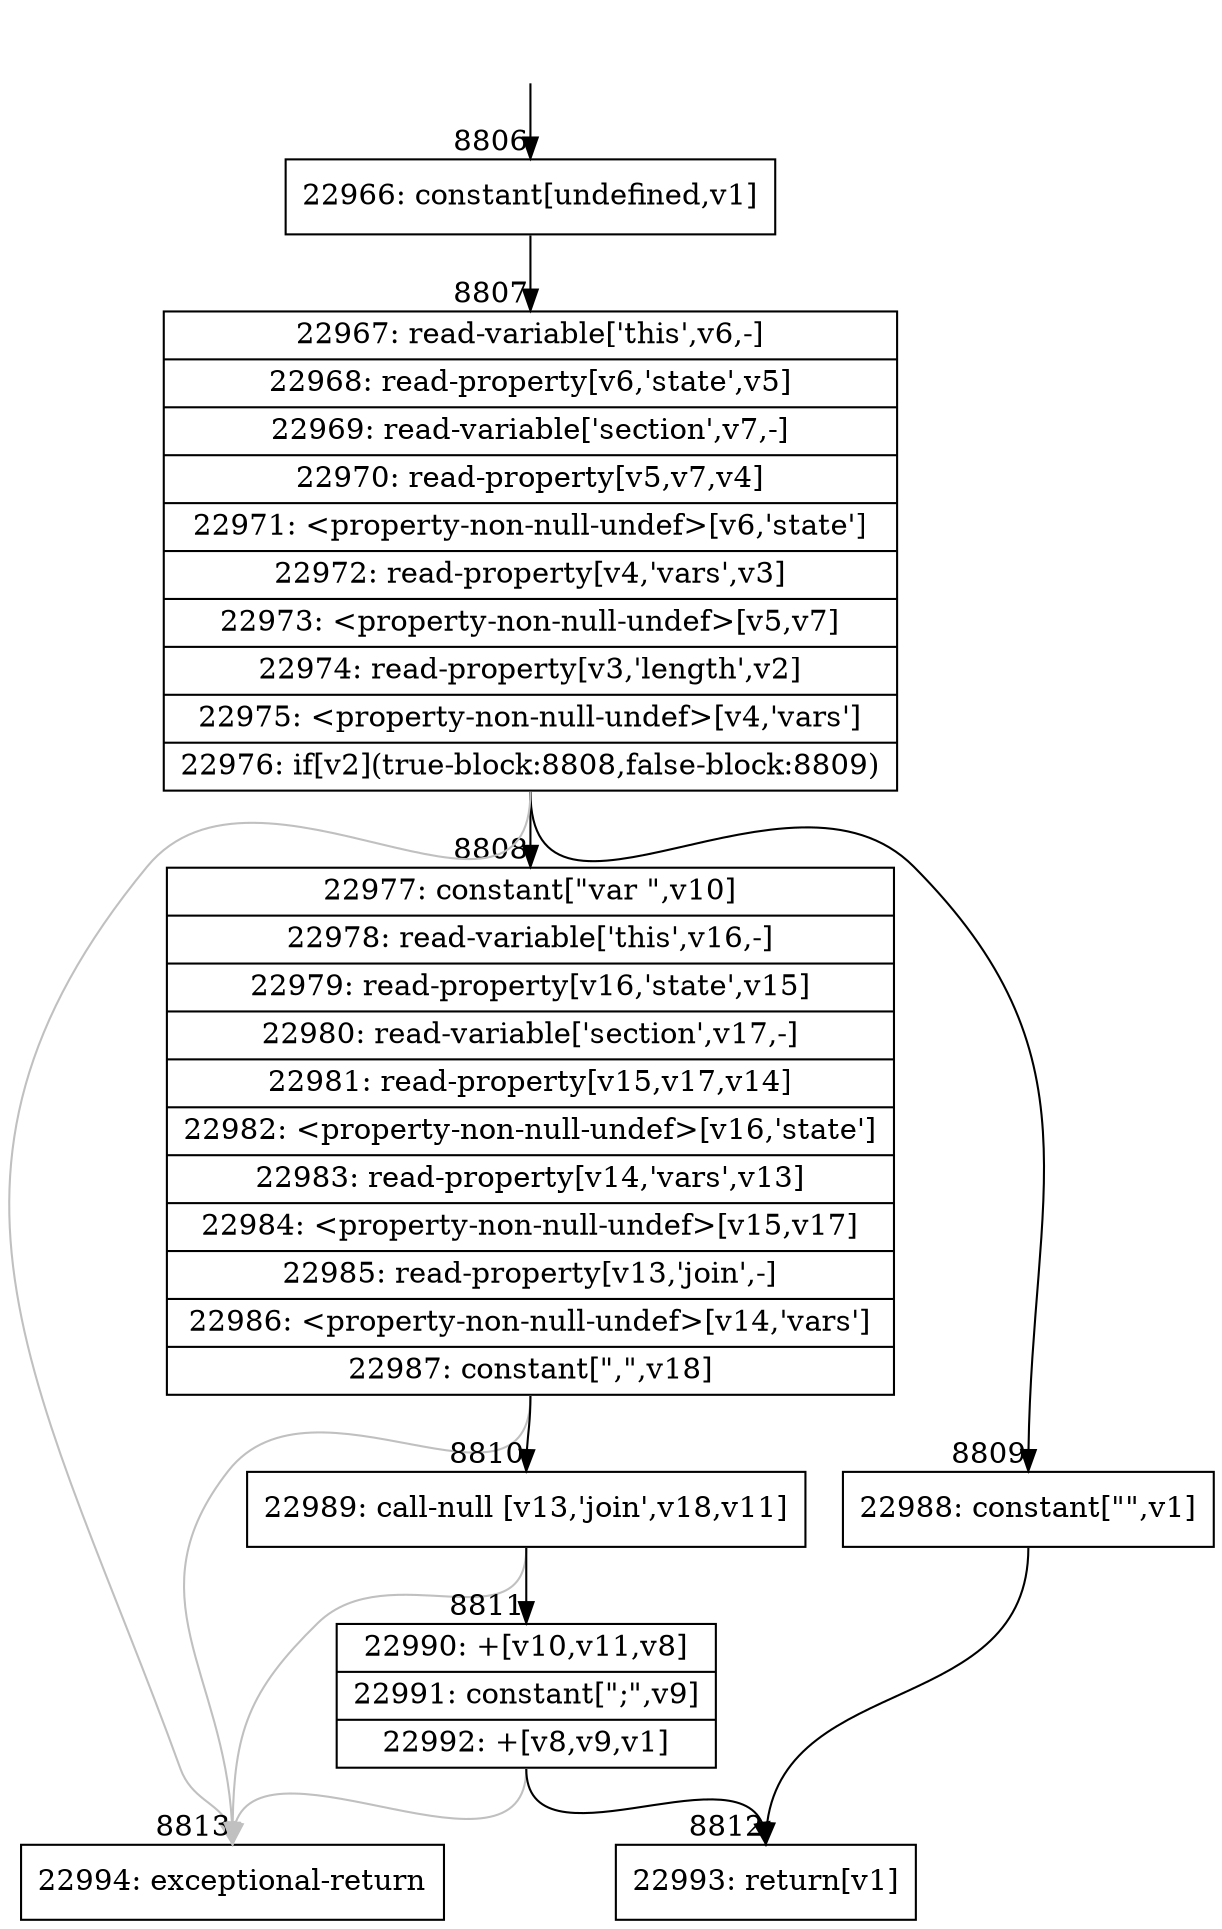 digraph {
rankdir="TD"
BB_entry645[shape=none,label=""];
BB_entry645 -> BB8806 [tailport=s, headport=n, headlabel="    8806"]
BB8806 [shape=record label="{22966: constant[undefined,v1]}" ] 
BB8806 -> BB8807 [tailport=s, headport=n, headlabel="      8807"]
BB8807 [shape=record label="{22967: read-variable['this',v6,-]|22968: read-property[v6,'state',v5]|22969: read-variable['section',v7,-]|22970: read-property[v5,v7,v4]|22971: \<property-non-null-undef\>[v6,'state']|22972: read-property[v4,'vars',v3]|22973: \<property-non-null-undef\>[v5,v7]|22974: read-property[v3,'length',v2]|22975: \<property-non-null-undef\>[v4,'vars']|22976: if[v2](true-block:8808,false-block:8809)}" ] 
BB8807 -> BB8808 [tailport=s, headport=n, headlabel="      8808"]
BB8807 -> BB8809 [tailport=s, headport=n, headlabel="      8809"]
BB8807 -> BB8813 [tailport=s, headport=n, color=gray, headlabel="      8813"]
BB8808 [shape=record label="{22977: constant[\"var \",v10]|22978: read-variable['this',v16,-]|22979: read-property[v16,'state',v15]|22980: read-variable['section',v17,-]|22981: read-property[v15,v17,v14]|22982: \<property-non-null-undef\>[v16,'state']|22983: read-property[v14,'vars',v13]|22984: \<property-non-null-undef\>[v15,v17]|22985: read-property[v13,'join',-]|22986: \<property-non-null-undef\>[v14,'vars']|22987: constant[\",\",v18]}" ] 
BB8808 -> BB8810 [tailport=s, headport=n, headlabel="      8810"]
BB8808 -> BB8813 [tailport=s, headport=n, color=gray]
BB8809 [shape=record label="{22988: constant[\"\",v1]}" ] 
BB8809 -> BB8812 [tailport=s, headport=n, headlabel="      8812"]
BB8810 [shape=record label="{22989: call-null [v13,'join',v18,v11]}" ] 
BB8810 -> BB8811 [tailport=s, headport=n, headlabel="      8811"]
BB8810 -> BB8813 [tailport=s, headport=n, color=gray]
BB8811 [shape=record label="{22990: +[v10,v11,v8]|22991: constant[\";\",v9]|22992: +[v8,v9,v1]}" ] 
BB8811 -> BB8812 [tailport=s, headport=n]
BB8811 -> BB8813 [tailport=s, headport=n, color=gray]
BB8812 [shape=record label="{22993: return[v1]}" ] 
BB8813 [shape=record label="{22994: exceptional-return}" ] 
//#$~ 13204
}
